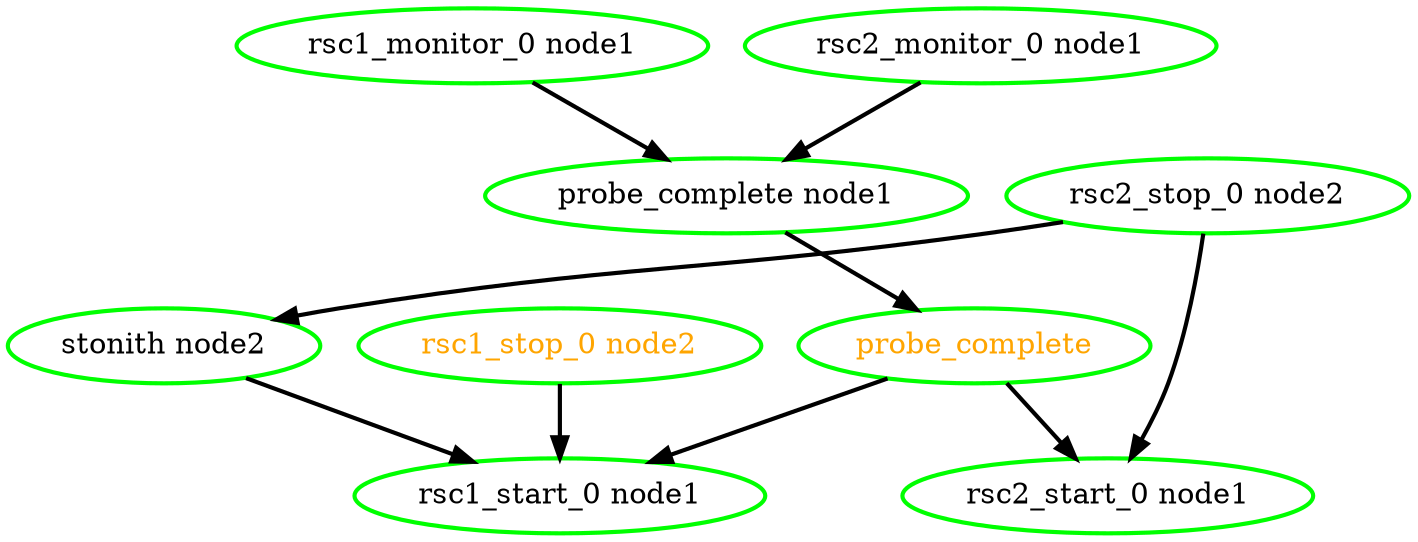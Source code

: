  digraph "g" {
"probe_complete node1" -> "probe_complete" [ style = bold]
"probe_complete node1" [ style=bold color="green" fontcolor="black" ]
"probe_complete" -> "rsc1_start_0 node1" [ style = bold]
"probe_complete" -> "rsc2_start_0 node1" [ style = bold]
"probe_complete" [ style=bold color="green" fontcolor="orange" ]
"rsc1_monitor_0 node1" -> "probe_complete node1" [ style = bold]
"rsc1_monitor_0 node1" [ style=bold color="green" fontcolor="black" ]
"rsc1_start_0 node1" [ style=bold color="green" fontcolor="black" ]
"rsc1_stop_0 node2" -> "rsc1_start_0 node1" [ style = bold]
"rsc1_stop_0 node2" [ style=bold color="green" fontcolor="orange" ]
"rsc2_monitor_0 node1" -> "probe_complete node1" [ style = bold]
"rsc2_monitor_0 node1" [ style=bold color="green" fontcolor="black" ]
"rsc2_start_0 node1" [ style=bold color="green" fontcolor="black" ]
"rsc2_stop_0 node2" -> "rsc2_start_0 node1" [ style = bold]
"rsc2_stop_0 node2" -> "stonith node2" [ style = bold]
"rsc2_stop_0 node2" [ style=bold color="green" fontcolor="black" ]
"stonith node2" -> "rsc1_start_0 node1" [ style = bold]
"stonith node2" [ style=bold color="green" fontcolor="black" ]
}
